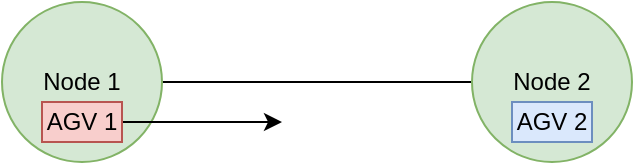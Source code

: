 <mxfile>
    <diagram id="euw9ed3QHfFFMmOVN9GH" name="pursue">
        <mxGraphModel dx="1185" dy="585" grid="1" gridSize="10" guides="1" tooltips="1" connect="1" arrows="1" fold="1" page="1" pageScale="1" pageWidth="850" pageHeight="1100" math="0" shadow="0">
            <root>
                <mxCell id="0"/>
                <mxCell id="1" parent="0"/>
                <mxCell id="7" style="edgeStyle=none;html=1;exitX=1;exitY=0.5;exitDx=0;exitDy=0;entryX=0;entryY=0.5;entryDx=0;entryDy=0;endArrow=none;endFill=0;" edge="1" parent="1" source="2" target="4">
                    <mxGeometry relative="1" as="geometry"/>
                </mxCell>
                <mxCell id="2" value="Node 1" style="ellipse;whiteSpace=wrap;html=1;aspect=fixed;fillColor=#d5e8d4;strokeColor=#82b366;" vertex="1" parent="1">
                    <mxGeometry x="150" y="70" width="80" height="80" as="geometry"/>
                </mxCell>
                <mxCell id="4" value="Node 2" style="ellipse;whiteSpace=wrap;html=1;aspect=fixed;fillColor=#d5e8d4;strokeColor=#82b366;" vertex="1" parent="1">
                    <mxGeometry x="385" y="70" width="80" height="80" as="geometry"/>
                </mxCell>
                <mxCell id="9" style="edgeStyle=none;html=1;exitX=1;exitY=0.5;exitDx=0;exitDy=0;" edge="1" parent="1" source="5">
                    <mxGeometry relative="1" as="geometry">
                        <mxPoint x="290" y="130" as="targetPoint"/>
                    </mxGeometry>
                </mxCell>
                <mxCell id="5" value="AGV 1" style="rounded=0;whiteSpace=wrap;html=1;fillColor=#f8cecc;strokeColor=#b85450;" vertex="1" parent="1">
                    <mxGeometry x="170" y="120" width="40" height="20" as="geometry"/>
                </mxCell>
                <mxCell id="6" value="AGV 2" style="rounded=0;whiteSpace=wrap;html=1;fillColor=#dae8fc;strokeColor=#6c8ebf;" vertex="1" parent="1">
                    <mxGeometry x="405" y="120" width="40" height="20" as="geometry"/>
                </mxCell>
            </root>
        </mxGraphModel>
    </diagram>
    <diagram id="i000oGMfRnGCFdSNPlxo" name="head-on">
        <mxGraphModel dx="1185" dy="585" grid="1" gridSize="10" guides="1" tooltips="1" connect="1" arrows="1" fold="1" page="1" pageScale="1" pageWidth="850" pageHeight="1100" math="0" shadow="0">
            <root>
                <mxCell id="0"/>
                <mxCell id="1" parent="0"/>
                <mxCell id="0pM2YWswlJTsjDpNsk1g-1" style="edgeStyle=none;html=1;exitX=1;exitY=0.5;exitDx=0;exitDy=0;entryX=0;entryY=0.5;entryDx=0;entryDy=0;endArrow=none;endFill=0;" edge="1" parent="1" source="0pM2YWswlJTsjDpNsk1g-2" target="0pM2YWswlJTsjDpNsk1g-3">
                    <mxGeometry relative="1" as="geometry"/>
                </mxCell>
                <mxCell id="0pM2YWswlJTsjDpNsk1g-2" value="Node 1" style="ellipse;whiteSpace=wrap;html=1;aspect=fixed;fillColor=#d5e8d4;strokeColor=#82b366;" vertex="1" parent="1">
                    <mxGeometry x="150" y="70" width="80" height="80" as="geometry"/>
                </mxCell>
                <mxCell id="0pM2YWswlJTsjDpNsk1g-3" value="Node 2" style="ellipse;whiteSpace=wrap;html=1;aspect=fixed;fillColor=#d5e8d4;strokeColor=#82b366;" vertex="1" parent="1">
                    <mxGeometry x="385" y="70" width="80" height="80" as="geometry"/>
                </mxCell>
                <mxCell id="0pM2YWswlJTsjDpNsk1g-4" style="edgeStyle=none;html=1;exitX=1;exitY=0.5;exitDx=0;exitDy=0;" edge="1" parent="1" source="0pM2YWswlJTsjDpNsk1g-5">
                    <mxGeometry relative="1" as="geometry">
                        <mxPoint x="290" y="130" as="targetPoint"/>
                    </mxGeometry>
                </mxCell>
                <mxCell id="0pM2YWswlJTsjDpNsk1g-5" value="AGV 1" style="rounded=0;whiteSpace=wrap;html=1;fillColor=#f8cecc;strokeColor=#b85450;" vertex="1" parent="1">
                    <mxGeometry x="170" y="120" width="40" height="20" as="geometry"/>
                </mxCell>
                <mxCell id="0pM2YWswlJTsjDpNsk1g-8" style="edgeStyle=none;html=1;exitX=0;exitY=0.5;exitDx=0;exitDy=0;" edge="1" parent="1" source="0pM2YWswlJTsjDpNsk1g-6">
                    <mxGeometry relative="1" as="geometry">
                        <mxPoint x="320" y="130" as="targetPoint"/>
                    </mxGeometry>
                </mxCell>
                <mxCell id="0pM2YWswlJTsjDpNsk1g-6" value="AGV 2" style="rounded=0;whiteSpace=wrap;html=1;fillColor=#dae8fc;strokeColor=#6c8ebf;" vertex="1" parent="1">
                    <mxGeometry x="405" y="120" width="40" height="20" as="geometry"/>
                </mxCell>
            </root>
        </mxGraphModel>
    </diagram>
    <diagram id="GvjPEoFPEmK2xnFBc-ca" name="intersection">
        <mxGraphModel dx="1185" dy="585" grid="1" gridSize="10" guides="1" tooltips="1" connect="1" arrows="1" fold="1" page="1" pageScale="1" pageWidth="850" pageHeight="1100" math="0" shadow="0">
            <root>
                <mxCell id="0"/>
                <mxCell id="1" parent="0"/>
                <mxCell id="lJ0yrmxTM52Q2AUZSkP2-7" value="Node 3" style="ellipse;whiteSpace=wrap;html=1;aspect=fixed;fillColor=#d5e8d4;strokeColor=#82b366;" vertex="1" parent="1">
                    <mxGeometry x="385" y="250" width="80" height="80" as="geometry"/>
                </mxCell>
                <mxCell id="lJ0yrmxTM52Q2AUZSkP2-1" style="edgeStyle=none;html=1;exitX=1;exitY=0.5;exitDx=0;exitDy=0;entryX=0;entryY=0.5;entryDx=0;entryDy=0;endArrow=none;endFill=0;" edge="1" parent="1" source="lJ0yrmxTM52Q2AUZSkP2-2" target="lJ0yrmxTM52Q2AUZSkP2-3">
                    <mxGeometry relative="1" as="geometry"/>
                </mxCell>
                <mxCell id="lJ0yrmxTM52Q2AUZSkP2-2" value="Node 1" style="ellipse;whiteSpace=wrap;html=1;aspect=fixed;fillColor=#d5e8d4;strokeColor=#82b366;" vertex="1" parent="1">
                    <mxGeometry x="190" y="70" width="80" height="80" as="geometry"/>
                </mxCell>
                <mxCell id="lJ0yrmxTM52Q2AUZSkP2-8" style="edgeStyle=none;html=1;exitX=0.5;exitY=1;exitDx=0;exitDy=0;entryX=0.5;entryY=0;entryDx=0;entryDy=0;endArrow=none;endFill=0;" edge="1" parent="1" source="lJ0yrmxTM52Q2AUZSkP2-3" target="lJ0yrmxTM52Q2AUZSkP2-7">
                    <mxGeometry relative="1" as="geometry"/>
                </mxCell>
                <mxCell id="lJ0yrmxTM52Q2AUZSkP2-3" value="Node 2" style="ellipse;whiteSpace=wrap;html=1;aspect=fixed;fillColor=#d5e8d4;strokeColor=#82b366;" vertex="1" parent="1">
                    <mxGeometry x="385" y="70" width="80" height="80" as="geometry"/>
                </mxCell>
                <mxCell id="lJ0yrmxTM52Q2AUZSkP2-4" style="edgeStyle=none;html=1;exitX=1;exitY=0.5;exitDx=0;exitDy=0;" edge="1" parent="1" source="lJ0yrmxTM52Q2AUZSkP2-5">
                    <mxGeometry relative="1" as="geometry">
                        <mxPoint x="370" y="130" as="targetPoint"/>
                    </mxGeometry>
                </mxCell>
                <mxCell id="lJ0yrmxTM52Q2AUZSkP2-5" value="AGV 1" style="rounded=0;whiteSpace=wrap;html=1;fillColor=#f8cecc;strokeColor=#b85450;" vertex="1" parent="1">
                    <mxGeometry x="210" y="120" width="40" height="20" as="geometry"/>
                </mxCell>
                <mxCell id="lJ0yrmxTM52Q2AUZSkP2-10" style="edgeStyle=none;html=1;exitX=0.25;exitY=0;exitDx=0;exitDy=0;" edge="1" parent="1" source="lJ0yrmxTM52Q2AUZSkP2-6">
                    <mxGeometry relative="1" as="geometry">
                        <mxPoint x="410" y="180" as="targetPoint"/>
                    </mxGeometry>
                </mxCell>
                <mxCell id="lJ0yrmxTM52Q2AUZSkP2-6" value="AGV 2" style="rounded=0;whiteSpace=wrap;html=1;fillColor=#dae8fc;strokeColor=#6c8ebf;" vertex="1" parent="1">
                    <mxGeometry x="400" y="260" width="40" height="20" as="geometry"/>
                </mxCell>
            </root>
        </mxGraphModel>
    </diagram>
</mxfile>